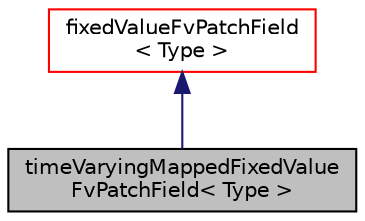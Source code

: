 digraph "timeVaryingMappedFixedValueFvPatchField&lt; Type &gt;"
{
  bgcolor="transparent";
  edge [fontname="Helvetica",fontsize="10",labelfontname="Helvetica",labelfontsize="10"];
  node [fontname="Helvetica",fontsize="10",shape=record];
  Node1 [label="timeVaryingMappedFixedValue\lFvPatchField\< Type \>",height=0.2,width=0.4,color="black", fillcolor="grey75", style="filled", fontcolor="black"];
  Node2 -> Node1 [dir="back",color="midnightblue",fontsize="10",style="solid",fontname="Helvetica"];
  Node2 [label="fixedValueFvPatchField\l\< Type \>",height=0.2,width=0.4,color="red",URL="$a00849.html",tooltip="This boundary condition supplies a fixed value constraint, and is the base class for a number of othe..."];
}
